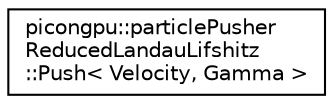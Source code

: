 digraph "Graphical Class Hierarchy"
{
 // LATEX_PDF_SIZE
  edge [fontname="Helvetica",fontsize="10",labelfontname="Helvetica",labelfontsize="10"];
  node [fontname="Helvetica",fontsize="10",shape=record];
  rankdir="LR";
  Node0 [label="picongpu::particlePusher\lReducedLandauLifshitz\l::Push\< Velocity, Gamma \>",height=0.2,width=0.4,color="black", fillcolor="white", style="filled",URL="$structpicongpu_1_1particle_pusher_reduced_landau_lifshitz_1_1_push.html",tooltip=" "];
}

